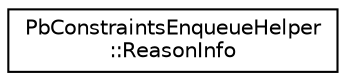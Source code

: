 digraph "Graphical Class Hierarchy"
{
 // LATEX_PDF_SIZE
  edge [fontname="Helvetica",fontsize="10",labelfontname="Helvetica",labelfontsize="10"];
  node [fontname="Helvetica",fontsize="10",shape=record];
  rankdir="LR";
  Node0 [label="PbConstraintsEnqueueHelper\l::ReasonInfo",height=0.2,width=0.4,color="black", fillcolor="white", style="filled",URL="$structoperations__research_1_1sat_1_1_pb_constraints_enqueue_helper_1_1_reason_info.html",tooltip=" "];
}
